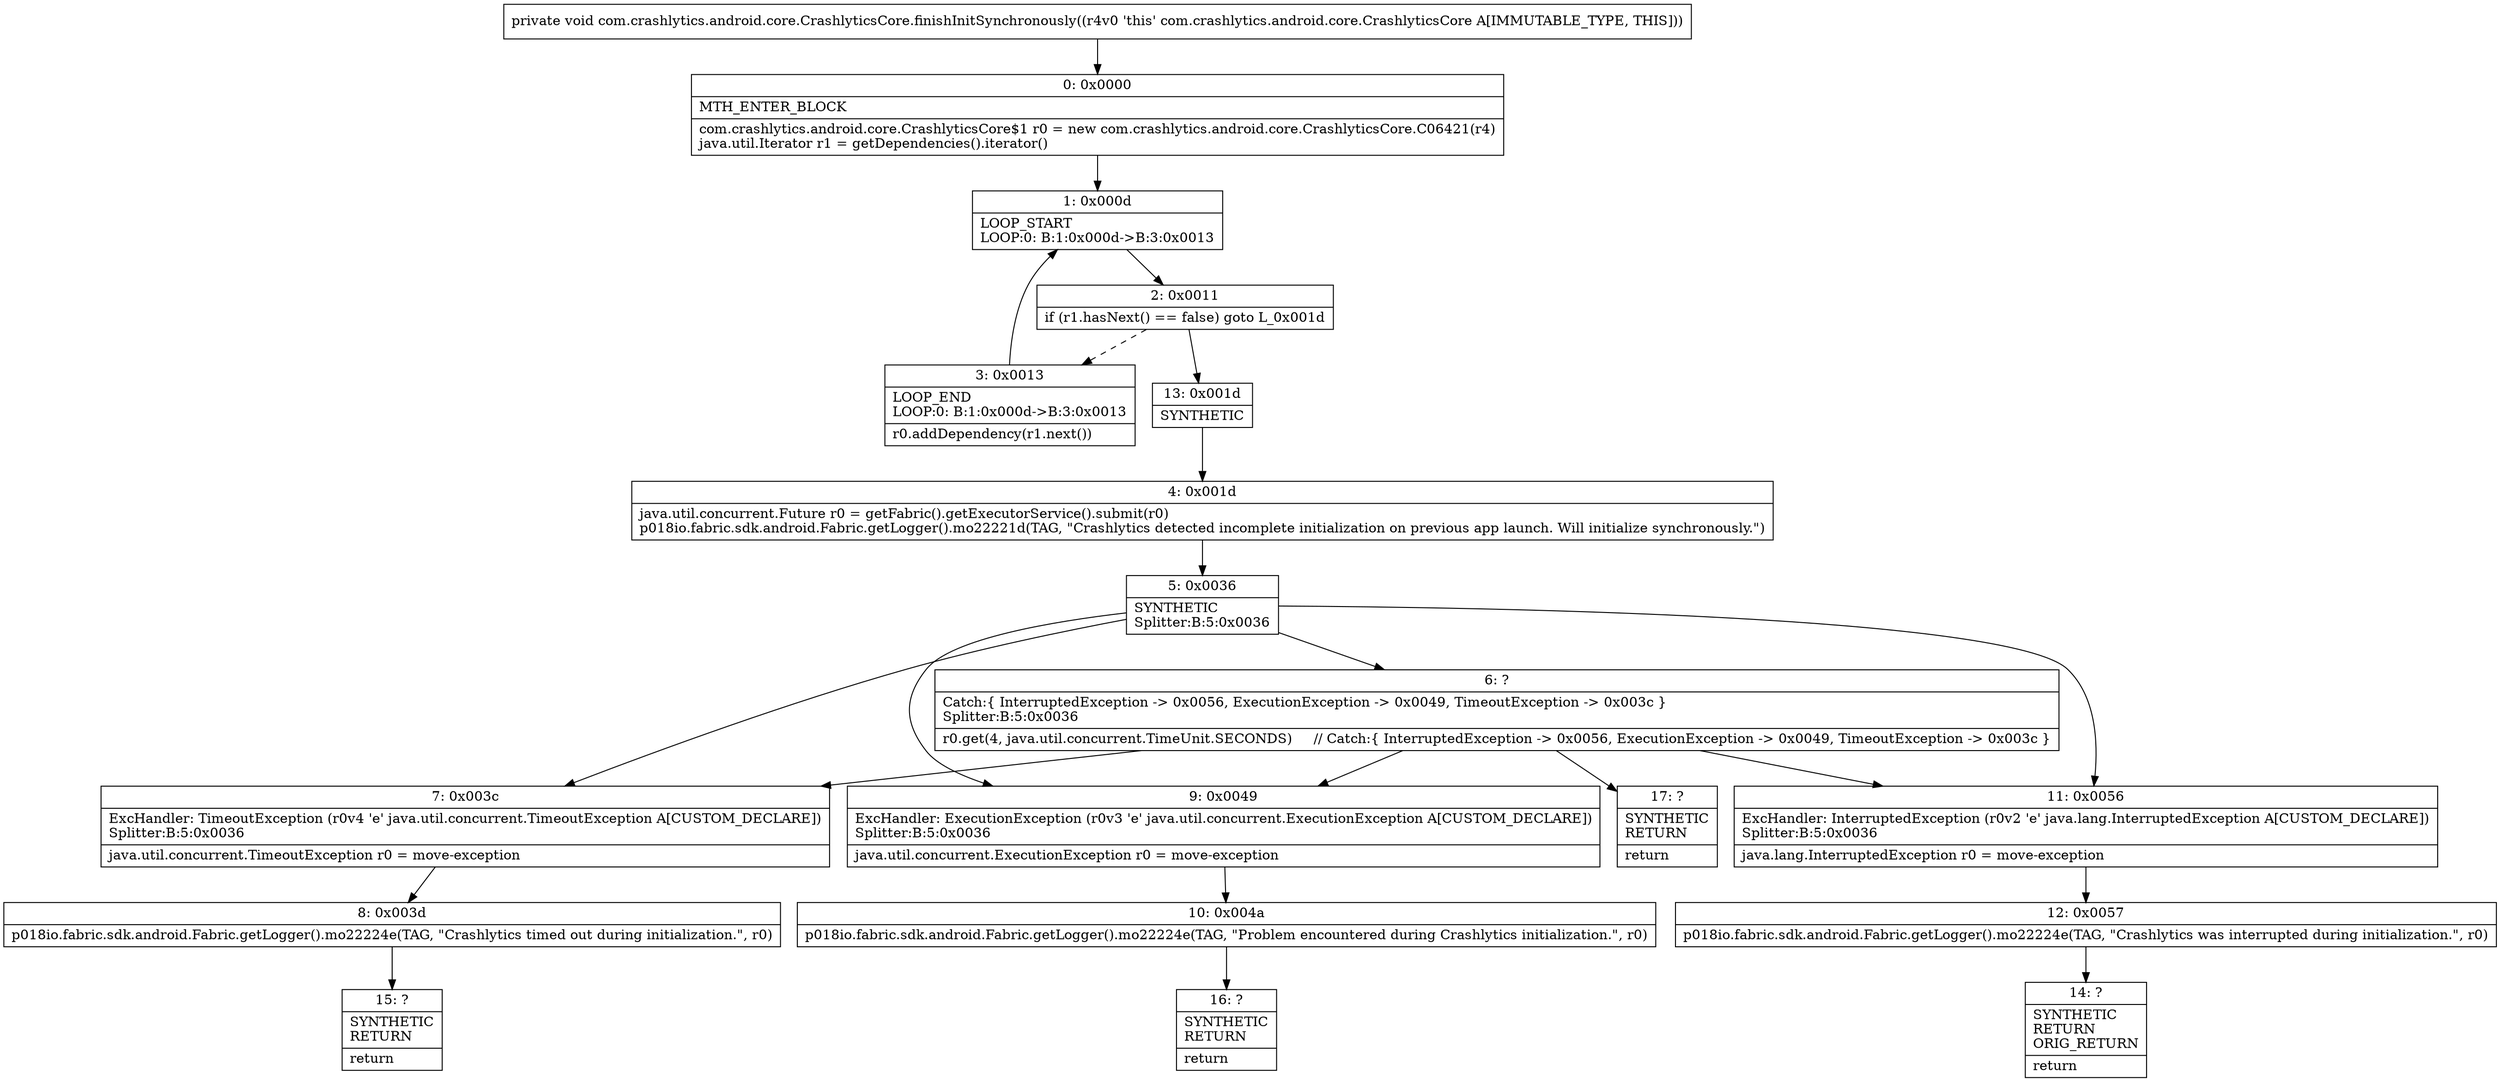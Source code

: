 digraph "CFG forcom.crashlytics.android.core.CrashlyticsCore.finishInitSynchronously()V" {
Node_0 [shape=record,label="{0\:\ 0x0000|MTH_ENTER_BLOCK\l|com.crashlytics.android.core.CrashlyticsCore$1 r0 = new com.crashlytics.android.core.CrashlyticsCore.C06421(r4)\ljava.util.Iterator r1 = getDependencies().iterator()\l}"];
Node_1 [shape=record,label="{1\:\ 0x000d|LOOP_START\lLOOP:0: B:1:0x000d\-\>B:3:0x0013\l}"];
Node_2 [shape=record,label="{2\:\ 0x0011|if (r1.hasNext() == false) goto L_0x001d\l}"];
Node_3 [shape=record,label="{3\:\ 0x0013|LOOP_END\lLOOP:0: B:1:0x000d\-\>B:3:0x0013\l|r0.addDependency(r1.next())\l}"];
Node_4 [shape=record,label="{4\:\ 0x001d|java.util.concurrent.Future r0 = getFabric().getExecutorService().submit(r0)\lp018io.fabric.sdk.android.Fabric.getLogger().mo22221d(TAG, \"Crashlytics detected incomplete initialization on previous app launch. Will initialize synchronously.\")\l}"];
Node_5 [shape=record,label="{5\:\ 0x0036|SYNTHETIC\lSplitter:B:5:0x0036\l}"];
Node_6 [shape=record,label="{6\:\ ?|Catch:\{ InterruptedException \-\> 0x0056, ExecutionException \-\> 0x0049, TimeoutException \-\> 0x003c \}\lSplitter:B:5:0x0036\l|r0.get(4, java.util.concurrent.TimeUnit.SECONDS)     \/\/ Catch:\{ InterruptedException \-\> 0x0056, ExecutionException \-\> 0x0049, TimeoutException \-\> 0x003c \}\l}"];
Node_7 [shape=record,label="{7\:\ 0x003c|ExcHandler: TimeoutException (r0v4 'e' java.util.concurrent.TimeoutException A[CUSTOM_DECLARE])\lSplitter:B:5:0x0036\l|java.util.concurrent.TimeoutException r0 = move\-exception\l}"];
Node_8 [shape=record,label="{8\:\ 0x003d|p018io.fabric.sdk.android.Fabric.getLogger().mo22224e(TAG, \"Crashlytics timed out during initialization.\", r0)\l}"];
Node_9 [shape=record,label="{9\:\ 0x0049|ExcHandler: ExecutionException (r0v3 'e' java.util.concurrent.ExecutionException A[CUSTOM_DECLARE])\lSplitter:B:5:0x0036\l|java.util.concurrent.ExecutionException r0 = move\-exception\l}"];
Node_10 [shape=record,label="{10\:\ 0x004a|p018io.fabric.sdk.android.Fabric.getLogger().mo22224e(TAG, \"Problem encountered during Crashlytics initialization.\", r0)\l}"];
Node_11 [shape=record,label="{11\:\ 0x0056|ExcHandler: InterruptedException (r0v2 'e' java.lang.InterruptedException A[CUSTOM_DECLARE])\lSplitter:B:5:0x0036\l|java.lang.InterruptedException r0 = move\-exception\l}"];
Node_12 [shape=record,label="{12\:\ 0x0057|p018io.fabric.sdk.android.Fabric.getLogger().mo22224e(TAG, \"Crashlytics was interrupted during initialization.\", r0)\l}"];
Node_13 [shape=record,label="{13\:\ 0x001d|SYNTHETIC\l}"];
Node_14 [shape=record,label="{14\:\ ?|SYNTHETIC\lRETURN\lORIG_RETURN\l|return\l}"];
Node_15 [shape=record,label="{15\:\ ?|SYNTHETIC\lRETURN\l|return\l}"];
Node_16 [shape=record,label="{16\:\ ?|SYNTHETIC\lRETURN\l|return\l}"];
Node_17 [shape=record,label="{17\:\ ?|SYNTHETIC\lRETURN\l|return\l}"];
MethodNode[shape=record,label="{private void com.crashlytics.android.core.CrashlyticsCore.finishInitSynchronously((r4v0 'this' com.crashlytics.android.core.CrashlyticsCore A[IMMUTABLE_TYPE, THIS])) }"];
MethodNode -> Node_0;
Node_0 -> Node_1;
Node_1 -> Node_2;
Node_2 -> Node_3[style=dashed];
Node_2 -> Node_13;
Node_3 -> Node_1;
Node_4 -> Node_5;
Node_5 -> Node_6;
Node_5 -> Node_11;
Node_5 -> Node_9;
Node_5 -> Node_7;
Node_6 -> Node_11;
Node_6 -> Node_9;
Node_6 -> Node_7;
Node_6 -> Node_17;
Node_7 -> Node_8;
Node_8 -> Node_15;
Node_9 -> Node_10;
Node_10 -> Node_16;
Node_11 -> Node_12;
Node_12 -> Node_14;
Node_13 -> Node_4;
}

